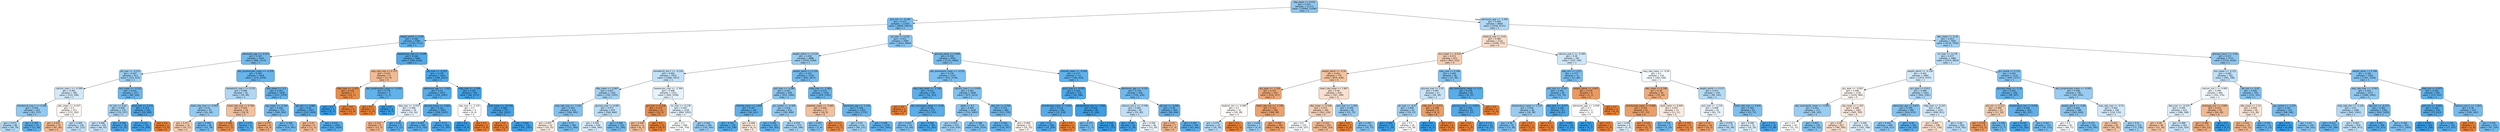 digraph Tree {
node [shape=box, style="filled, rounded", color="black", fontname="helvetica"] ;
edge [fontname="helvetica"] ;
0 [label="dbp_mean <= 0.076\ngini = 0.421\nsamples = 21173\nvalue = [10094, 23396]\nclass = 1", fillcolor="#8ec7f0"] ;
1 [label="po2_min <= -0.199\ngini = 0.373\nsamples = 12329\nvalue = [4838, 14675]\nclass = 1", fillcolor="#7abdee"] ;
0 -> 1 [labeldistance=2.5, labelangle=45, headlabel="True"] ;
2 [label="weight_admit <= 0.04\ngini = 0.286\nsamples = 4389\nvalue = [1195, 5731]\nclass = 1", fillcolor="#62b1ea"] ;
1 -> 2 ;
3 [label="admission_age <= -0.223\ngini = 0.347\nsamples = 2545\nvalue = [896, 3113]\nclass = 1", fillcolor="#72b9ec"] ;
2 -> 3 ;
4 [label="ptt_max <= -0.253\ngini = 0.447\nsamples = 617\nvalue = [322, 635]\nclass = 1", fillcolor="#9dcff2"] ;
3 -> 4 ;
5 [label="calcium_max.1 <= -0.399\ngini = 0.492\nsamples = 340\nvalue = [233, 299]\nclass = 1", fillcolor="#d3e9f9"] ;
4 -> 5 ;
6 [label="hematocrit_max.1 <= 0.186\ngini = 0.426\nsamples = 129\nvalue = [61, 137]\nclass = 1", fillcolor="#91c9f1"] ;
5 -> 6 ;
7 [label="gini = 0.473\nsamples = 86\nvalue = [49, 79]\nclass = 1", fillcolor="#b4daf5"] ;
6 -> 7 ;
8 [label="gini = 0.284\nsamples = 43\nvalue = [12, 58]\nclass = 1", fillcolor="#62b1ea"] ;
6 -> 8 ;
9 [label="wbc_mean <= -0.247\ngini = 0.5\nsamples = 211\nvalue = [172, 162]\nclass = 0", fillcolor="#fdf8f3"] ;
5 -> 9 ;
10 [label="gini = 0.432\nsamples = 75\nvalue = [87, 40]\nclass = 0", fillcolor="#f1bb94"] ;
9 -> 10 ;
11 [label="gini = 0.484\nsamples = 136\nvalue = [85, 122]\nclass = 1", fillcolor="#c3e1f7"] ;
9 -> 11 ;
12 [label="bun_mean <= -0.321\ngini = 0.331\nsamples = 277\nvalue = [89, 336]\nclass = 1", fillcolor="#6db7ec"] ;
4 -> 12 ;
13 [label="inr_min <= 0.61\ngini = 0.458\nsamples = 133\nvalue = [70, 127]\nclass = 1", fillcolor="#a6d3f3"] ;
12 -> 13 ;
14 [label="gini = 0.486\nsamples = 105\nvalue = [66, 92]\nclass = 1", fillcolor="#c7e3f8"] ;
13 -> 14 ;
15 [label="gini = 0.184\nsamples = 28\nvalue = [4, 35]\nclass = 1", fillcolor="#50a8e8"] ;
13 -> 15 ;
16 [label="pco2_min <= 3.172\ngini = 0.153\nsamples = 144\nvalue = [19, 209]\nclass = 1", fillcolor="#4ba6e7"] ;
12 -> 16 ;
17 [label="gini = 0.132\nsamples = 143\nvalue = [16, 209]\nclass = 1", fillcolor="#48a5e7"] ;
16 -> 17 ;
18 [label="gini = 0.0\nsamples = 1\nvalue = [3, 0]\nclass = 0", fillcolor="#e58139"] ;
16 -> 18 ;
19 [label="abs_lymphocytes_mean <= -0.229\ngini = 0.305\nsamples = 1928\nvalue = [574, 2478]\nclass = 1", fillcolor="#67b4eb"] ;
3 -> 19 ;
20 [label="hematocrit_max.1 <= 0.331\ngini = 0.468\nsamples = 92\nvalue = [59, 99]\nclass = 1", fillcolor="#afd7f4"] ;
19 -> 20 ;
21 [label="heart_rate_max <= -0.583\ngini = 0.43\nsamples = 74\nvalue = [41, 90]\nclass = 1", fillcolor="#93caf1"] ;
20 -> 21 ;
22 [label="gini = 0.471\nsamples = 16\nvalue = [18, 11]\nclass = 0", fillcolor="#f5ceb2"] ;
21 -> 22 ;
23 [label="gini = 0.349\nsamples = 58\nvalue = [23, 79]\nclass = 1", fillcolor="#73baed"] ;
21 -> 23 ;
24 [label="heart_rate_max <= 0.764\ngini = 0.444\nsamples = 18\nvalue = [18, 9]\nclass = 0", fillcolor="#f2c09c"] ;
20 -> 24 ;
25 [label="gini = 0.188\nsamples = 12\nvalue = [17, 2]\nclass = 0", fillcolor="#e89050"] ;
24 -> 25 ;
26 [label="gini = 0.219\nsamples = 6\nvalue = [1, 7]\nclass = 1", fillcolor="#55abe9"] ;
24 -> 26 ;
27 [label="bun_mean <= -0.1\ngini = 0.293\nsamples = 1836\nvalue = [515, 2379]\nclass = 1", fillcolor="#64b2eb"] ;
19 -> 27 ;
28 [label="sbp_mean <= -2.164\ngini = 0.354\nsamples = 779\nvalue = [283, 950]\nclass = 1", fillcolor="#74baed"] ;
27 -> 28 ;
29 [label="gini = 0.375\nsamples = 8\nvalue = [9, 3]\nclass = 0", fillcolor="#eeab7b"] ;
28 -> 29 ;
30 [label="gini = 0.348\nsamples = 771\nvalue = [274, 947]\nclass = 1", fillcolor="#72b9ed"] ;
28 -> 30 ;
31 [label="ptt_min <= -0.985\ngini = 0.24\nsamples = 1057\nvalue = [232, 1429]\nclass = 1", fillcolor="#59ade9"] ;
27 -> 31 ;
32 [label="gini = 0.43\nsamples = 8\nvalue = [11, 5]\nclass = 0", fillcolor="#f1ba93"] ;
31 -> 32 ;
33 [label="gini = 0.233\nsamples = 1049\nvalue = [221, 1424]\nclass = 1", fillcolor="#58ace9"] ;
31 -> 33 ;
34 [label="baseexcess_max <= -4.199\ngini = 0.184\nsamples = 1844\nvalue = [299, 2618]\nclass = 1", fillcolor="#50a8e8"] ;
2 -> 34 ;
35 [label="resp_rate_max <= 0.723\ngini = 0.432\nsamples = 12\nvalue = [13, 6]\nclass = 0", fillcolor="#f1bb94"] ;
34 -> 35 ;
36 [label="mbp_max <= -1.075\ngini = 0.142\nsamples = 7\nvalue = [12, 1]\nclass = 0", fillcolor="#e78c49"] ;
35 -> 36 ;
37 [label="gini = 0.0\nsamples = 1\nvalue = [0, 1]\nclass = 1", fillcolor="#399de5"] ;
36 -> 37 ;
38 [label="gini = 0.0\nsamples = 6\nvalue = [12, 0]\nclass = 0", fillcolor="#e58139"] ;
36 -> 38 ;
39 [label="abs_lymphocytes_mean <= -0.202\ngini = 0.278\nsamples = 5\nvalue = [1, 5]\nclass = 1", fillcolor="#61b1ea"] ;
35 -> 39 ;
40 [label="gini = 0.0\nsamples = 1\nvalue = [1, 0]\nclass = 0", fillcolor="#e58139"] ;
39 -> 40 ;
41 [label="gini = 0.0\nsamples = 4\nvalue = [0, 5]\nclass = 1", fillcolor="#399de5"] ;
39 -> 41 ;
42 [label="ptt_max <= -0.203\ngini = 0.178\nsamples = 1832\nvalue = [286, 2612]\nclass = 1", fillcolor="#4fa8e8"] ;
34 -> 42 ;
43 [label="admission_age <= -2.262\ngini = 0.23\nsamples = 1071\nvalue = [220, 1441]\nclass = 1", fillcolor="#57ace9"] ;
42 -> 43 ;
44 [label="dbp_max <= -0.552\ngini = 0.498\nsamples = 18\nvalue = [14, 16]\nclass = 1", fillcolor="#e6f3fc"] ;
43 -> 44 ;
45 [label="gini = 0.415\nsamples = 9\nvalue = [12, 5]\nclass = 0", fillcolor="#f0b58b"] ;
44 -> 45 ;
46 [label="gini = 0.26\nsamples = 9\nvalue = [2, 11]\nclass = 1", fillcolor="#5dafea"] ;
44 -> 46 ;
47 [label="glucose_mean <= -0.061\ngini = 0.221\nsamples = 1053\nvalue = [206, 1425]\nclass = 1", fillcolor="#56abe9"] ;
43 -> 47 ;
48 [label="gini = 0.263\nsamples = 549\nvalue = [133, 720]\nclass = 1", fillcolor="#5eafea"] ;
47 -> 48 ;
49 [label="gini = 0.17\nsamples = 504\nvalue = [73, 705]\nclass = 1", fillcolor="#4ea7e8"] ;
47 -> 49 ;
50 [label="mbp_max <= -1.546\ngini = 0.101\nsamples = 761\nvalue = [66, 1171]\nclass = 1", fillcolor="#44a3e6"] ;
42 -> 50 ;
51 [label="sbp_max <= -2.335\ngini = 0.5\nsamples = 4\nvalue = [4, 4]\nclass = 0", fillcolor="#ffffff"] ;
50 -> 51 ;
52 [label="gini = 0.0\nsamples = 2\nvalue = [0, 4]\nclass = 1", fillcolor="#399de5"] ;
51 -> 52 ;
53 [label="gini = 0.0\nsamples = 2\nvalue = [4, 0]\nclass = 0", fillcolor="#e58139"] ;
51 -> 53 ;
54 [label="spo2_mean <= -10.534\ngini = 0.096\nsamples = 757\nvalue = [62, 1167]\nclass = 1", fillcolor="#44a2e6"] ;
50 -> 54 ;
55 [label="gini = 0.0\nsamples = 1\nvalue = [2, 0]\nclass = 0", fillcolor="#e58139"] ;
54 -> 55 ;
56 [label="gini = 0.093\nsamples = 756\nvalue = [60, 1167]\nclass = 1", fillcolor="#43a2e6"] ;
54 -> 56 ;
57 [label="ph_max <= 0.152\ngini = 0.411\nsamples = 7940\nvalue = [3643, 8944]\nclass = 1", fillcolor="#8ac5f0"] ;
1 -> 57 ;
58 [label="weight_admit <= -0.124\ngini = 0.438\nsamples = 4886\nvalue = [2528, 5284]\nclass = 1", fillcolor="#98ccf1"] ;
57 -> 58 ;
59 [label="hematocrit_min.1 <= -0.156\ngini = 0.483\nsamples = 2552\nvalue = [1666, 2413]\nclass = 1", fillcolor="#c2e1f7"] ;
58 -> 59 ;
60 [label="dbp_mean <= -0.967\ngini = 0.457\nsamples = 1301\nvalue = [740, 1355]\nclass = 1", fillcolor="#a5d3f3"] ;
59 -> 60 ;
61 [label="resp_rate_max <= -1.141\ngini = 0.393\nsamples = 422\nvalue = [180, 491]\nclass = 1", fillcolor="#82c1ef"] ;
60 -> 61 ;
62 [label="gini = 0.497\nsamples = 32\nvalue = [29, 25]\nclass = 0", fillcolor="#fbeee4"] ;
61 -> 62 ;
63 [label="gini = 0.37\nsamples = 390\nvalue = [151, 466]\nclass = 1", fillcolor="#79bded"] ;
61 -> 63 ;
64 [label="glucose_max <= 0.087\ngini = 0.477\nsamples = 879\nvalue = [560, 864]\nclass = 1", fillcolor="#b9ddf6"] ;
60 -> 64 ;
65 [label="gini = 0.494\nsamples = 649\nvalue = [469, 580]\nclass = 1", fillcolor="#d9ecfa"] ;
64 -> 65 ;
66 [label="gini = 0.368\nsamples = 230\nvalue = [91, 284]\nclass = 1", fillcolor="#78bced"] ;
64 -> 66 ;
67 [label="baseexcess_max <= -2.344\ngini = 0.498\nsamples = 1251\nvalue = [926, 1058]\nclass = 1", fillcolor="#e6f3fc"] ;
59 -> 67 ;
68 [label="gcs_min <= 0.318\ngini = 0.157\nsamples = 21\nvalue = [32, 3]\nclass = 0", fillcolor="#e78d4c"] ;
67 -> 68 ;
69 [label="gini = 0.444\nsamples = 6\nvalue = [6, 3]\nclass = 0", fillcolor="#f2c09c"] ;
68 -> 69 ;
70 [label="gini = 0.0\nsamples = 15\nvalue = [26, 0]\nclass = 0", fillcolor="#e58139"] ;
68 -> 70 ;
71 [label="inr_max <= -0.178\ngini = 0.497\nsamples = 1230\nvalue = [894, 1055]\nclass = 1", fillcolor="#e1f0fb"] ;
67 -> 71 ;
72 [label="gini = 0.5\nsamples = 948\nvalue = [744, 750]\nclass = 1", fillcolor="#fdfeff"] ;
71 -> 72 ;
73 [label="gini = 0.442\nsamples = 282\nvalue = [150, 305]\nclass = 1", fillcolor="#9acdf2"] ;
71 -> 73 ;
74 [label="weight_admit <= 0.334\ngini = 0.355\nsamples = 2334\nvalue = [862, 2871]\nclass = 1", fillcolor="#74baed"] ;
58 -> 74 ;
75 [label="po2_max <= -0.386\ngini = 0.407\nsamples = 958\nvalue = [433, 1090]\nclass = 1", fillcolor="#88c4ef"] ;
74 -> 75 ;
76 [label="chloride_mean <= 1.808\ngini = 0.267\nsamples = 144\nvalue = [38, 201]\nclass = 1", fillcolor="#5eb0ea"] ;
75 -> 76 ;
77 [label="gini = 0.241\nsamples = 139\nvalue = [32, 196]\nclass = 1", fillcolor="#59ade9"] ;
76 -> 77 ;
78 [label="gini = 0.496\nsamples = 5\nvalue = [6, 5]\nclass = 0", fillcolor="#fbeade"] ;
76 -> 78 ;
79 [label="gcs_verbal <= -0.308\ngini = 0.426\nsamples = 814\nvalue = [395, 889]\nclass = 1", fillcolor="#91c9f1"] ;
75 -> 79 ;
80 [label="gini = 0.302\nsamples = 241\nvalue = [69, 303]\nclass = 1", fillcolor="#66b3eb"] ;
79 -> 80 ;
81 [label="gini = 0.459\nsamples = 573\nvalue = [326, 586]\nclass = 1", fillcolor="#a7d4f3"] ;
79 -> 81 ;
82 [label="mbp_max <= -1.369\ngini = 0.313\nsamples = 1376\nvalue = [429, 1781]\nclass = 1", fillcolor="#69b5eb"] ;
74 -> 82 ;
83 [label="platelets_mean <= -0.665\ngini = 0.444\nsamples = 17\nvalue = [18, 9]\nclass = 0", fillcolor="#f2c09c"] ;
82 -> 83 ;
84 [label="gini = 0.397\nsamples = 7\nvalue = [3, 8]\nclass = 1", fillcolor="#83c2ef"] ;
83 -> 84 ;
85 [label="gini = 0.117\nsamples = 10\nvalue = [15, 1]\nclass = 0", fillcolor="#e78946"] ;
83 -> 85 ;
86 [label="admission_age <= -1.129\ngini = 0.306\nsamples = 1359\nvalue = [411, 1772]\nclass = 1", fillcolor="#67b4eb"] ;
82 -> 86 ;
87 [label="gini = 0.45\nsamples = 131\nvalue = [68, 131]\nclass = 1", fillcolor="#a0d0f2"] ;
86 -> 87 ;
88 [label="gini = 0.286\nsamples = 1228\nvalue = [343, 1641]\nclass = 1", fillcolor="#62b1ea"] ;
86 -> 88 ;
89 [label="glucose_mean <= 0.089\ngini = 0.358\nsamples = 3054\nvalue = [1115, 3660]\nclass = 1", fillcolor="#75bbed"] ;
57 -> 89 ;
90 [label="abs_eosinophils_mean <= -0.232\ngini = 0.379\nsamples = 2337\nvalue = [931, 2736]\nclass = 1", fillcolor="#7cbeee"] ;
89 -> 90 ;
91 [label="resp_rate_mean <= -1.749\ngini = 0.252\nsamples = 238\nvalue = [56, 323]\nclass = 1", fillcolor="#5baeea"] ;
90 -> 91 ;
92 [label="gini = 0.0\nsamples = 1\nvalue = [3, 0]\nclass = 0", fillcolor="#e58139"] ;
91 -> 92 ;
93 [label="abs_monocytes_mean <= -0.48\ngini = 0.242\nsamples = 237\nvalue = [53, 323]\nclass = 1", fillcolor="#59ade9"] ;
91 -> 93 ;
94 [label="gini = 0.393\nsamples = 53\nvalue = [22, 60]\nclass = 1", fillcolor="#82c1ef"] ;
93 -> 94 ;
95 [label="gini = 0.189\nsamples = 184\nvalue = [31, 263]\nclass = 1", fillcolor="#50a9e8"] ;
93 -> 95 ;
96 [label="calcium_max.1 <= 0.039\ngini = 0.391\nsamples = 2099\nvalue = [875, 2413]\nclass = 1", fillcolor="#81c1ee"] ;
90 -> 96 ;
97 [label="white <= 0.5\ngini = 0.405\nsamples = 1639\nvalue = [724, 1843]\nclass = 1", fillcolor="#87c3ef"] ;
96 -> 97 ;
98 [label="gini = 0.452\nsamples = 419\nvalue = [220, 419]\nclass = 1", fillcolor="#a1d0f3"] ;
97 -> 98 ;
99 [label="gini = 0.386\nsamples = 1220\nvalue = [504, 1424]\nclass = 1", fillcolor="#7fc0ee"] ;
97 -> 99 ;
100 [label="sbp_min <= 0.784\ngini = 0.331\nsamples = 460\nvalue = [151, 570]\nclass = 1", fillcolor="#6db7ec"] ;
96 -> 100 ;
101 [label="gini = 0.304\nsamples = 429\nvalue = [126, 547]\nclass = 1", fillcolor="#67b4eb"] ;
100 -> 101 ;
102 [label="gini = 0.499\nsamples = 31\nvalue = [25, 23]\nclass = 0", fillcolor="#fdf5ef"] ;
100 -> 102 ;
103 [label="chloride_mean <= -0.058\ngini = 0.277\nsamples = 717\nvalue = [184, 924]\nclass = 1", fillcolor="#60b1ea"] ;
89 -> 103 ;
104 [label="pco2_max <= -0.052\ngini = 0.163\nsamples = 279\nvalue = [39, 398]\nclass = 1", fillcolor="#4ca7e8"] ;
103 -> 104 ;
105 [label="bicarbonate_mean <= 2.443\ngini = 0.219\nsamples = 190\nvalue = [37, 258]\nclass = 1", fillcolor="#55abe9"] ;
104 -> 105 ;
106 [label="gini = 0.21\nsamples = 189\nvalue = [35, 258]\nclass = 1", fillcolor="#54aae9"] ;
105 -> 106 ;
107 [label="gini = 0.0\nsamples = 1\nvalue = [2, 0]\nclass = 0", fillcolor="#e58139"] ;
105 -> 107 ;
108 [label="temperature_min <= -1.943\ngini = 0.028\nsamples = 89\nvalue = [2, 140]\nclass = 1", fillcolor="#3c9ee5"] ;
104 -> 108 ;
109 [label="gini = 0.375\nsamples = 3\nvalue = [1, 3]\nclass = 1", fillcolor="#7bbeee"] ;
108 -> 109 ;
110 [label="gini = 0.014\nsamples = 86\nvalue = [1, 137]\nclass = 1", fillcolor="#3a9ee5"] ;
108 -> 110 ;
111 [label="admission_age <= -0.351\ngini = 0.339\nsamples = 438\nvalue = [145, 526]\nclass = 1", fillcolor="#70b8ec"] ;
103 -> 111 ;
112 [label="calcium_min.1 <= -0.706\ngini = 0.481\nsamples = 82\nvalue = [55, 82]\nclass = 1", fillcolor="#bedff6"] ;
111 -> 112 ;
113 [label="gini = 0.142\nsamples = 16\nvalue = [2, 24]\nclass = 1", fillcolor="#49a5e7"] ;
112 -> 113 ;
114 [label="gini = 0.499\nsamples = 66\nvalue = [53, 58]\nclass = 1", fillcolor="#eef7fd"] ;
112 -> 114 ;
115 [label="ptt_min <= -0.885\ngini = 0.28\nsamples = 356\nvalue = [90, 444]\nclass = 1", fillcolor="#61b1ea"] ;
111 -> 115 ;
116 [label="gini = 0.42\nsamples = 7\nvalue = [7, 3]\nclass = 0", fillcolor="#f0b78e"] ;
115 -> 116 ;
117 [label="gini = 0.267\nsamples = 349\nvalue = [83, 441]\nclass = 1", fillcolor="#5eafea"] ;
115 -> 117 ;
118 [label="admission_age <= -1.585\ngini = 0.469\nsamples = 8844\nvalue = [5256, 8721]\nclass = 1", fillcolor="#b0d8f5"] ;
0 -> 118 [labeldistance=2.5, labelangle=-45, headlabel="False"] ;
119 [label="totalco2_max <= 0.02\ngini = 0.489\nsamples = 1152\nvalue = [1040, 771]\nclass = 0", fillcolor="#f8decc"] ;
118 -> 119 ;
120 [label="bun_mean <= -0.076\ngini = 0.471\nsamples = 871\nvalue = [853, 522]\nclass = 0", fillcolor="#f5ceb2"] ;
119 -> 120 ;
121 [label="weight_admit <= -0.34\ngini = 0.451\nsamples = 775\nvalue = [816, 426]\nclass = 0", fillcolor="#f3c3a0"] ;
120 -> 121 ;
122 [label="gcs_eyes <= -1.334\ngini = 0.357\nsamples = 325\nvalue = [419, 127]\nclass = 0", fillcolor="#eda775"] ;
121 -> 122 ;
123 [label="totalco2_min <= -0.086\ngini = 0.5\nsamples = 31\nvalue = [29, 28]\nclass = 0", fillcolor="#fefbf8"] ;
122 -> 123 ;
124 [label="gini = 0.476\nsamples = 24\nvalue = [18, 28]\nclass = 1", fillcolor="#b8dcf6"] ;
123 -> 124 ;
125 [label="gini = 0.0\nsamples = 7\nvalue = [11, 0]\nclass = 0", fillcolor="#e58139"] ;
123 -> 125 ;
126 [label="heart_rate_min <= -1.736\ngini = 0.323\nsamples = 294\nvalue = [390, 99]\nclass = 0", fillcolor="#eca16b"] ;
122 -> 126 ;
127 [label="gini = 0.444\nsamples = 7\nvalue = [4, 8]\nclass = 1", fillcolor="#9ccef2"] ;
126 -> 127 ;
128 [label="gini = 0.309\nsamples = 287\nvalue = [386, 91]\nclass = 0", fillcolor="#eb9f68"] ;
126 -> 128 ;
129 [label="heart_rate_mean <= 1.667\ngini = 0.49\nsamples = 450\nvalue = [397, 299]\nclass = 0", fillcolor="#f9e0ce"] ;
121 -> 129 ;
130 [label="dbp_mean <= 0.546\ngini = 0.473\nsamples = 385\nvalue = [362, 226]\nclass = 0", fillcolor="#f5d0b5"] ;
129 -> 130 ;
131 [label="gini = 0.5\nsamples = 135\nvalue = [104, 107]\nclass = 1", fillcolor="#f9fcfe"] ;
130 -> 131 ;
132 [label="gini = 0.432\nsamples = 250\nvalue = [258, 119]\nclass = 0", fillcolor="#f1bb94"] ;
130 -> 132 ;
133 [label="po2_max <= -1.283\ngini = 0.438\nsamples = 65\nvalue = [35, 73]\nclass = 1", fillcolor="#98ccf1"] ;
129 -> 133 ;
134 [label="gini = 0.0\nsamples = 3\nvalue = [6, 0]\nclass = 0", fillcolor="#e58139"] ;
133 -> 134 ;
135 [label="gini = 0.407\nsamples = 62\nvalue = [29, 73]\nclass = 1", fillcolor="#88c4ef"] ;
133 -> 135 ;
136 [label="mbp_max <= 0.394\ngini = 0.402\nsamples = 96\nvalue = [37, 96]\nclass = 1", fillcolor="#85c3ef"] ;
120 -> 136 ;
137 [label="glucose_max <= 1.41\ngini = 0.487\nsamples = 51\nvalue = [28, 39]\nclass = 1", fillcolor="#c7e3f8"] ;
136 -> 137 ;
138 [label="ph_max <= -0.47\ngini = 0.448\nsamples = 43\nvalue = [19, 37]\nclass = 1", fillcolor="#9fcff2"] ;
137 -> 138 ;
139 [label="gini = 0.095\nsamples = 15\nvalue = [1, 19]\nclass = 1", fillcolor="#43a2e6"] ;
138 -> 139 ;
140 [label="gini = 0.5\nsamples = 28\nvalue = [18, 18]\nclass = 0", fillcolor="#ffffff"] ;
138 -> 140 ;
141 [label="mbp_min <= 0.271\ngini = 0.298\nsamples = 8\nvalue = [9, 2]\nclass = 0", fillcolor="#eb9d65"] ;
137 -> 141 ;
142 [label="gini = 0.0\nsamples = 2\nvalue = [0, 2]\nclass = 1", fillcolor="#399de5"] ;
141 -> 142 ;
143 [label="gini = 0.0\nsamples = 6\nvalue = [9, 0]\nclass = 0", fillcolor="#e58139"] ;
141 -> 143 ;
144 [label="abs_eosinophils_mean <= 3.27\ngini = 0.236\nsamples = 45\nvalue = [9, 57]\nclass = 1", fillcolor="#58ace9"] ;
136 -> 144 ;
145 [label="glucose_max.2 <= -0.821\ngini = 0.195\nsamples = 44\nvalue = [7, 57]\nclass = 1", fillcolor="#51a9e8"] ;
144 -> 145 ;
146 [label="gini = 0.0\nsamples = 1\nvalue = [1, 0]\nclass = 0", fillcolor="#e58139"] ;
145 -> 146 ;
147 [label="gini = 0.172\nsamples = 43\nvalue = [6, 57]\nclass = 1", fillcolor="#4ea7e8"] ;
145 -> 147 ;
148 [label="gini = 0.0\nsamples = 1\nvalue = [2, 0]\nclass = 0", fillcolor="#e58139"] ;
144 -> 148 ;
149 [label="calcium_max.1 <= -0.399\ngini = 0.49\nsamples = 281\nvalue = [187, 249]\nclass = 1", fillcolor="#cee7f9"] ;
119 -> 149 ;
150 [label="dbp_min <= 2.021\ngini = 0.377\nsamples = 71\nvalue = [27, 80]\nclass = 1", fillcolor="#7cbeee"] ;
149 -> 150 ;
151 [label="po2_min <= -0.241\ngini = 0.341\nsamples = 65\nvalue = [22, 79]\nclass = 1", fillcolor="#70b8ec"] ;
150 -> 151 ;
152 [label="temperature_mean <= 2.225\ngini = 0.436\nsamples = 38\nvalue = [18, 38]\nclass = 1", fillcolor="#97cbf1"] ;
151 -> 152 ;
153 [label="gini = 0.38\nsamples = 35\nvalue = [13, 38]\nclass = 1", fillcolor="#7dbfee"] ;
152 -> 153 ;
154 [label="gini = 0.0\nsamples = 3\nvalue = [5, 0]\nclass = 0", fillcolor="#e58139"] ;
152 -> 154 ;
155 [label="dbp_max <= -0.577\ngini = 0.162\nsamples = 27\nvalue = [4, 41]\nclass = 1", fillcolor="#4ca7e8"] ;
151 -> 155 ;
156 [label="gini = 0.0\nsamples = 1\nvalue = [2, 0]\nclass = 0", fillcolor="#e58139"] ;
155 -> 156 ;
157 [label="gini = 0.089\nsamples = 26\nvalue = [2, 41]\nclass = 1", fillcolor="#43a2e6"] ;
155 -> 157 ;
158 [label="weight_admit <= -0.857\ngini = 0.278\nsamples = 6\nvalue = [5, 1]\nclass = 0", fillcolor="#ea9a61"] ;
150 -> 158 ;
159 [label="admission_age <= -2.058\ngini = 0.5\nsamples = 2\nvalue = [1, 1]\nclass = 0", fillcolor="#ffffff"] ;
158 -> 159 ;
160 [label="gini = 0.0\nsamples = 1\nvalue = [0, 1]\nclass = 1", fillcolor="#399de5"] ;
159 -> 160 ;
161 [label="gini = 0.0\nsamples = 1\nvalue = [1, 0]\nclass = 0", fillcolor="#e58139"] ;
159 -> 161 ;
162 [label="gini = 0.0\nsamples = 4\nvalue = [4, 0]\nclass = 0", fillcolor="#e58139"] ;
158 -> 162 ;
163 [label="resp_rate_mean <= -0.56\ngini = 0.5\nsamples = 210\nvalue = [160, 169]\nclass = 1", fillcolor="#f4fafe"] ;
149 -> 163 ;
164 [label="wbc_mean <= 0.196\ngini = 0.38\nsamples = 56\nvalue = [70, 24]\nclass = 0", fillcolor="#eeac7d"] ;
163 -> 164 ;
165 [label="bicarbonate_mean <= 0.066\ngini = 0.302\nsamples = 41\nvalue = [57, 13]\nclass = 0", fillcolor="#eb9e66"] ;
164 -> 165 ;
166 [label="gini = 0.496\nsamples = 8\nvalue = [5, 6]\nclass = 1", fillcolor="#deeffb"] ;
165 -> 166 ;
167 [label="gini = 0.209\nsamples = 33\nvalue = [52, 7]\nclass = 0", fillcolor="#e89254"] ;
165 -> 167 ;
168 [label="spo2_mean <= 0.694\ngini = 0.497\nsamples = 15\nvalue = [13, 11]\nclass = 0", fillcolor="#fbece1"] ;
164 -> 168 ;
169 [label="gini = 0.355\nsamples = 9\nvalue = [3, 10]\nclass = 1", fillcolor="#74baed"] ;
168 -> 169 ;
170 [label="gini = 0.165\nsamples = 6\nvalue = [10, 1]\nclass = 0", fillcolor="#e88e4d"] ;
168 -> 170 ;
171 [label="weight_admit <= 0.237\ngini = 0.473\nsamples = 154\nvalue = [90, 145]\nclass = 1", fillcolor="#b4daf5"] ;
163 -> 171 ;
172 [label="po2_max <= -1.234\ngini = 0.498\nsamples = 91\nvalue = [65, 73]\nclass = 1", fillcolor="#e9f4fc"] ;
171 -> 172 ;
173 [label="gini = 0.32\nsamples = 16\nvalue = [20, 5]\nclass = 0", fillcolor="#eca06a"] ;
172 -> 173 ;
174 [label="gini = 0.479\nsamples = 75\nvalue = [45, 68]\nclass = 1", fillcolor="#bcdef6"] ;
172 -> 174 ;
175 [label="heart_rate_max <= 0.691\ngini = 0.383\nsamples = 63\nvalue = [25, 72]\nclass = 1", fillcolor="#7ebfee"] ;
171 -> 175 ;
176 [label="gini = 0.496\nsamples = 31\nvalue = [20, 24]\nclass = 1", fillcolor="#deeffb"] ;
175 -> 176 ;
177 [label="gini = 0.171\nsamples = 32\nvalue = [5, 48]\nclass = 1", fillcolor="#4ea7e8"] ;
175 -> 177 ;
178 [label="wbc_mean <= -0.19\ngini = 0.453\nsamples = 7692\nvalue = [4216, 7950]\nclass = 1", fillcolor="#a2d1f3"] ;
118 -> 178 ;
179 [label="inr_max <= -0.178\ngini = 0.477\nsamples = 3980\nvalue = [2474, 3824]\nclass = 1", fillcolor="#b9dcf6"] ;
178 -> 179 ;
180 [label="weight_admit <= -0.236\ngini = 0.492\nsamples = 2860\nvalue = [1979, 2547]\nclass = 1", fillcolor="#d3e9f9"] ;
179 -> 180 ;
181 [label="gcs_eyes <= -0.461\ngini = 0.499\nsamples = 1236\nvalue = [1035, 966]\nclass = 0", fillcolor="#fdf7f2"] ;
180 -> 181 ;
182 [label="abs_neutrophils_mean <= -0.831\ngini = 0.442\nsamples = 175\nvalue = [90, 183]\nclass = 1", fillcolor="#9acdf2"] ;
181 -> 182 ;
183 [label="gini = 0.5\nsamples = 40\nvalue = [32, 32]\nclass = 0", fillcolor="#ffffff"] ;
182 -> 183 ;
184 [label="gini = 0.401\nsamples = 135\nvalue = [58, 151]\nclass = 1", fillcolor="#85c3ef"] ;
182 -> 184 ;
185 [label="sbp_mean <= 1.342\ngini = 0.496\nsamples = 1061\nvalue = [945, 783]\nclass = 0", fillcolor="#fbe9dd"] ;
181 -> 185 ;
186 [label="gini = 0.49\nsamples = 827\nvalue = [780, 585]\nclass = 0", fillcolor="#f8e0ce"] ;
185 -> 186 ;
187 [label="gini = 0.496\nsamples = 234\nvalue = [165, 198]\nclass = 1", fillcolor="#deeffb"] ;
185 -> 187 ;
188 [label="gcs_eyes <= 0.412\ngini = 0.468\nsamples = 1624\nvalue = [944, 1581]\nclass = 1", fillcolor="#afd8f5"] ;
180 -> 188 ;
189 [label="admission_age <= 0.637\ngini = 0.399\nsamples = 589\nvalue = [254, 670]\nclass = 1", fillcolor="#84c2ef"] ;
188 -> 189 ;
190 [label="gini = 0.422\nsamples = 484\nvalue = [228, 527]\nclass = 1", fillcolor="#8fc7f0"] ;
189 -> 190 ;
191 [label="gini = 0.26\nsamples = 105\nvalue = [26, 143]\nclass = 1", fillcolor="#5dafea"] ;
189 -> 191 ;
192 [label="mbp_max <= -0.242\ngini = 0.49\nsamples = 1035\nvalue = [690, 911]\nclass = 1", fillcolor="#cfe7f9"] ;
188 -> 192 ;
193 [label="gini = 0.491\nsamples = 196\nvalue = [171, 130]\nclass = 0", fillcolor="#f9e1d0"] ;
192 -> 193 ;
194 [label="gini = 0.48\nsamples = 839\nvalue = [519, 781]\nclass = 1", fillcolor="#bddef6"] ;
192 -> 194 ;
195 [label="gcs_verbal <= 0.155\ngini = 0.403\nsamples = 1120\nvalue = [495, 1277]\nclass = 1", fillcolor="#86c3ef"] ;
179 -> 195 ;
196 [label="glucose_mean <= -1.16\ngini = 0.295\nsamples = 338\nvalue = [98, 447]\nclass = 1", fillcolor="#64b2eb"] ;
195 -> 196 ;
197 [label="ptt_min <= 0.512\ngini = 0.466\nsamples = 14\nvalue = [17, 10]\nclass = 0", fillcolor="#f4cbad"] ;
196 -> 197 ;
198 [label="gini = 0.278\nsamples = 8\nvalue = [15, 3]\nclass = 0", fillcolor="#ea9a61"] ;
197 -> 198 ;
199 [label="gini = 0.346\nsamples = 6\nvalue = [2, 7]\nclass = 1", fillcolor="#72b9ec"] ;
197 -> 199 ;
200 [label="temperature_min <= 0.255\ngini = 0.264\nsamples = 324\nvalue = [81, 437]\nclass = 1", fillcolor="#5eafea"] ;
196 -> 200 ;
201 [label="gini = 0.159\nsamples = 187\nvalue = [25, 262]\nclass = 1", fillcolor="#4ca6e7"] ;
200 -> 201 ;
202 [label="gini = 0.367\nsamples = 137\nvalue = [56, 175]\nclass = 1", fillcolor="#78bced"] ;
200 -> 202 ;
203 [label="abs_lymphocytes_mean <= -0.042\ngini = 0.438\nsamples = 782\nvalue = [397, 830]\nclass = 1", fillcolor="#98ccf1"] ;
195 -> 203 ;
204 [label="weight_admit <= -0.88\ngini = 0.409\nsamples = 588\nvalue = [263, 656]\nclass = 1", fillcolor="#88c4ef"] ;
203 -> 204 ;
205 [label="gini = 0.5\nsamples = 87\nvalue = [68, 71]\nclass = 1", fillcolor="#f7fbfe"] ;
204 -> 205 ;
206 [label="gini = 0.375\nsamples = 501\nvalue = [195, 585]\nclass = 1", fillcolor="#7bbeee"] ;
204 -> 206 ;
207 [label="resp_rate_max <= -0.52\ngini = 0.492\nsamples = 194\nvalue = [134, 174]\nclass = 1", fillcolor="#d1e8f9"] ;
203 -> 207 ;
208 [label="gini = 0.461\nsamples = 62\nvalue = [62, 35]\nclass = 0", fillcolor="#f4c8a9"] ;
207 -> 208 ;
209 [label="gini = 0.45\nsamples = 132\nvalue = [72, 139]\nclass = 1", fillcolor="#a0d0f2"] ;
207 -> 209 ;
210 [label="glucose_max.2 <= -0.46\ngini = 0.417\nsamples = 3712\nvalue = [1742, 4126]\nclass = 1", fillcolor="#8dc6f0"] ;
178 -> 210 ;
211 [label="bun_mean <= -0.321\ngini = 0.482\nsamples = 762\nvalue = [481, 708]\nclass = 1", fillcolor="#c0e0f7"] ;
210 -> 211 ;
212 [label="calcium_min.1 <= 0.992\ngini = 0.499\nsamples = 469\nvalue = [350, 376]\nclass = 1", fillcolor="#f1f8fd"] ;
211 -> 212 ;
213 [label="dbp_max <= -0.374\ngini = 0.495\nsamples = 410\nvalue = [286, 348]\nclass = 1", fillcolor="#dceefa"] ;
212 -> 213 ;
214 [label="gini = 0.46\nsamples = 48\nvalue = [52, 29]\nclass = 0", fillcolor="#f4c7a7"] ;
213 -> 214 ;
215 [label="gini = 0.488\nsamples = 362\nvalue = [234, 319]\nclass = 1", fillcolor="#cae5f8"] ;
213 -> 215 ;
216 [label="aniongap_min <= 2.092\ngini = 0.423\nsamples = 59\nvalue = [64, 28]\nclass = 0", fillcolor="#f0b890"] ;
212 -> 216 ;
217 [label="gini = 0.389\nsamples = 57\nvalue = [64, 23]\nclass = 0", fillcolor="#eeae80"] ;
216 -> 217 ;
218 [label="gini = 0.0\nsamples = 2\nvalue = [0, 5]\nclass = 1", fillcolor="#399de5"] ;
216 -> 218 ;
219 [label="ptt_min <= -0.65\ngini = 0.406\nsamples = 293\nvalue = [131, 332]\nclass = 1", fillcolor="#87c4ef"] ;
211 -> 219 ;
220 [label="dbp_mean <= 1.14\ngini = 0.493\nsamples = 40\nvalue = [33, 26]\nclass = 0", fillcolor="#f9e4d5"] ;
219 -> 220 ;
221 [label="gini = 0.422\nsamples = 29\nvalue = [30, 13]\nclass = 0", fillcolor="#f0b88f"] ;
220 -> 221 ;
222 [label="gini = 0.305\nsamples = 11\nvalue = [3, 13]\nclass = 1", fillcolor="#67b4eb"] ;
220 -> 222 ;
223 [label="gcs_verbal <= -1.235\ngini = 0.367\nsamples = 253\nvalue = [98, 306]\nclass = 1", fillcolor="#78bced"] ;
219 -> 223 ;
224 [label="gini = 0.0\nsamples = 33\nvalue = [0, 64]\nclass = 1", fillcolor="#399de5"] ;
223 -> 224 ;
225 [label="gini = 0.41\nsamples = 220\nvalue = [98, 242]\nclass = 1", fillcolor="#89c5f0"] ;
223 -> 225 ;
226 [label="weight_admit <= 0.784\ngini = 0.394\nsamples = 2950\nvalue = [1261, 3418]\nclass = 1", fillcolor="#82c1ef"] ;
210 -> 226 ;
227 [label="resp_rate_max <= -0.093\ngini = 0.424\nsamples = 2257\nvalue = [1086, 2481]\nclass = 1", fillcolor="#90c8f0"] ;
226 -> 227 ;
228 [label="resp_rate_min <= -1.126\ngini = 0.47\nsamples = 1096\nvalue = [645, 1061]\nclass = 1", fillcolor="#b1d9f5"] ;
227 -> 228 ;
229 [label="gini = 0.312\nsamples = 157\nvalue = [45, 188]\nclass = 1", fillcolor="#68b4eb"] ;
228 -> 229 ;
230 [label="gini = 0.483\nsamples = 939\nvalue = [600, 873]\nclass = 1", fillcolor="#c1e0f7"] ;
228 -> 230 ;
231 [label="sbp_min <= -0.372\ngini = 0.362\nsamples = 1161\nvalue = [441, 1420]\nclass = 1", fillcolor="#76bbed"] ;
227 -> 231 ;
232 [label="gini = 0.247\nsamples = 308\nvalue = [70, 415]\nclass = 1", fillcolor="#5aaee9"] ;
231 -> 232 ;
233 [label="gini = 0.394\nsamples = 853\nvalue = [371, 1005]\nclass = 1", fillcolor="#82c1ef"] ;
231 -> 233 ;
234 [label="mbp_min <= 0.673\ngini = 0.265\nsamples = 693\nvalue = [175, 937]\nclass = 1", fillcolor="#5eafea"] ;
226 -> 234 ;
235 [label="po2_min <= -0.683\ngini = 0.194\nsamples = 419\nvalue = [75, 613]\nclass = 1", fillcolor="#51a9e8"] ;
234 -> 235 ;
236 [label="gini = 0.025\nsamples = 101\nvalue = [2, 156]\nclass = 1", fillcolor="#3c9ee5"] ;
235 -> 236 ;
237 [label="gini = 0.238\nsamples = 318\nvalue = [73, 457]\nclass = 1", fillcolor="#59ade9"] ;
235 -> 237 ;
238 [label="calcium_max.1 <= -1.823\ngini = 0.36\nsamples = 274\nvalue = [100, 324]\nclass = 1", fillcolor="#76bbed"] ;
234 -> 238 ;
239 [label="gini = 0.0\nsamples = 2\nvalue = [3, 0]\nclass = 0", fillcolor="#e58139"] ;
238 -> 239 ;
240 [label="gini = 0.355\nsamples = 272\nvalue = [97, 324]\nclass = 1", fillcolor="#74baed"] ;
238 -> 240 ;
}